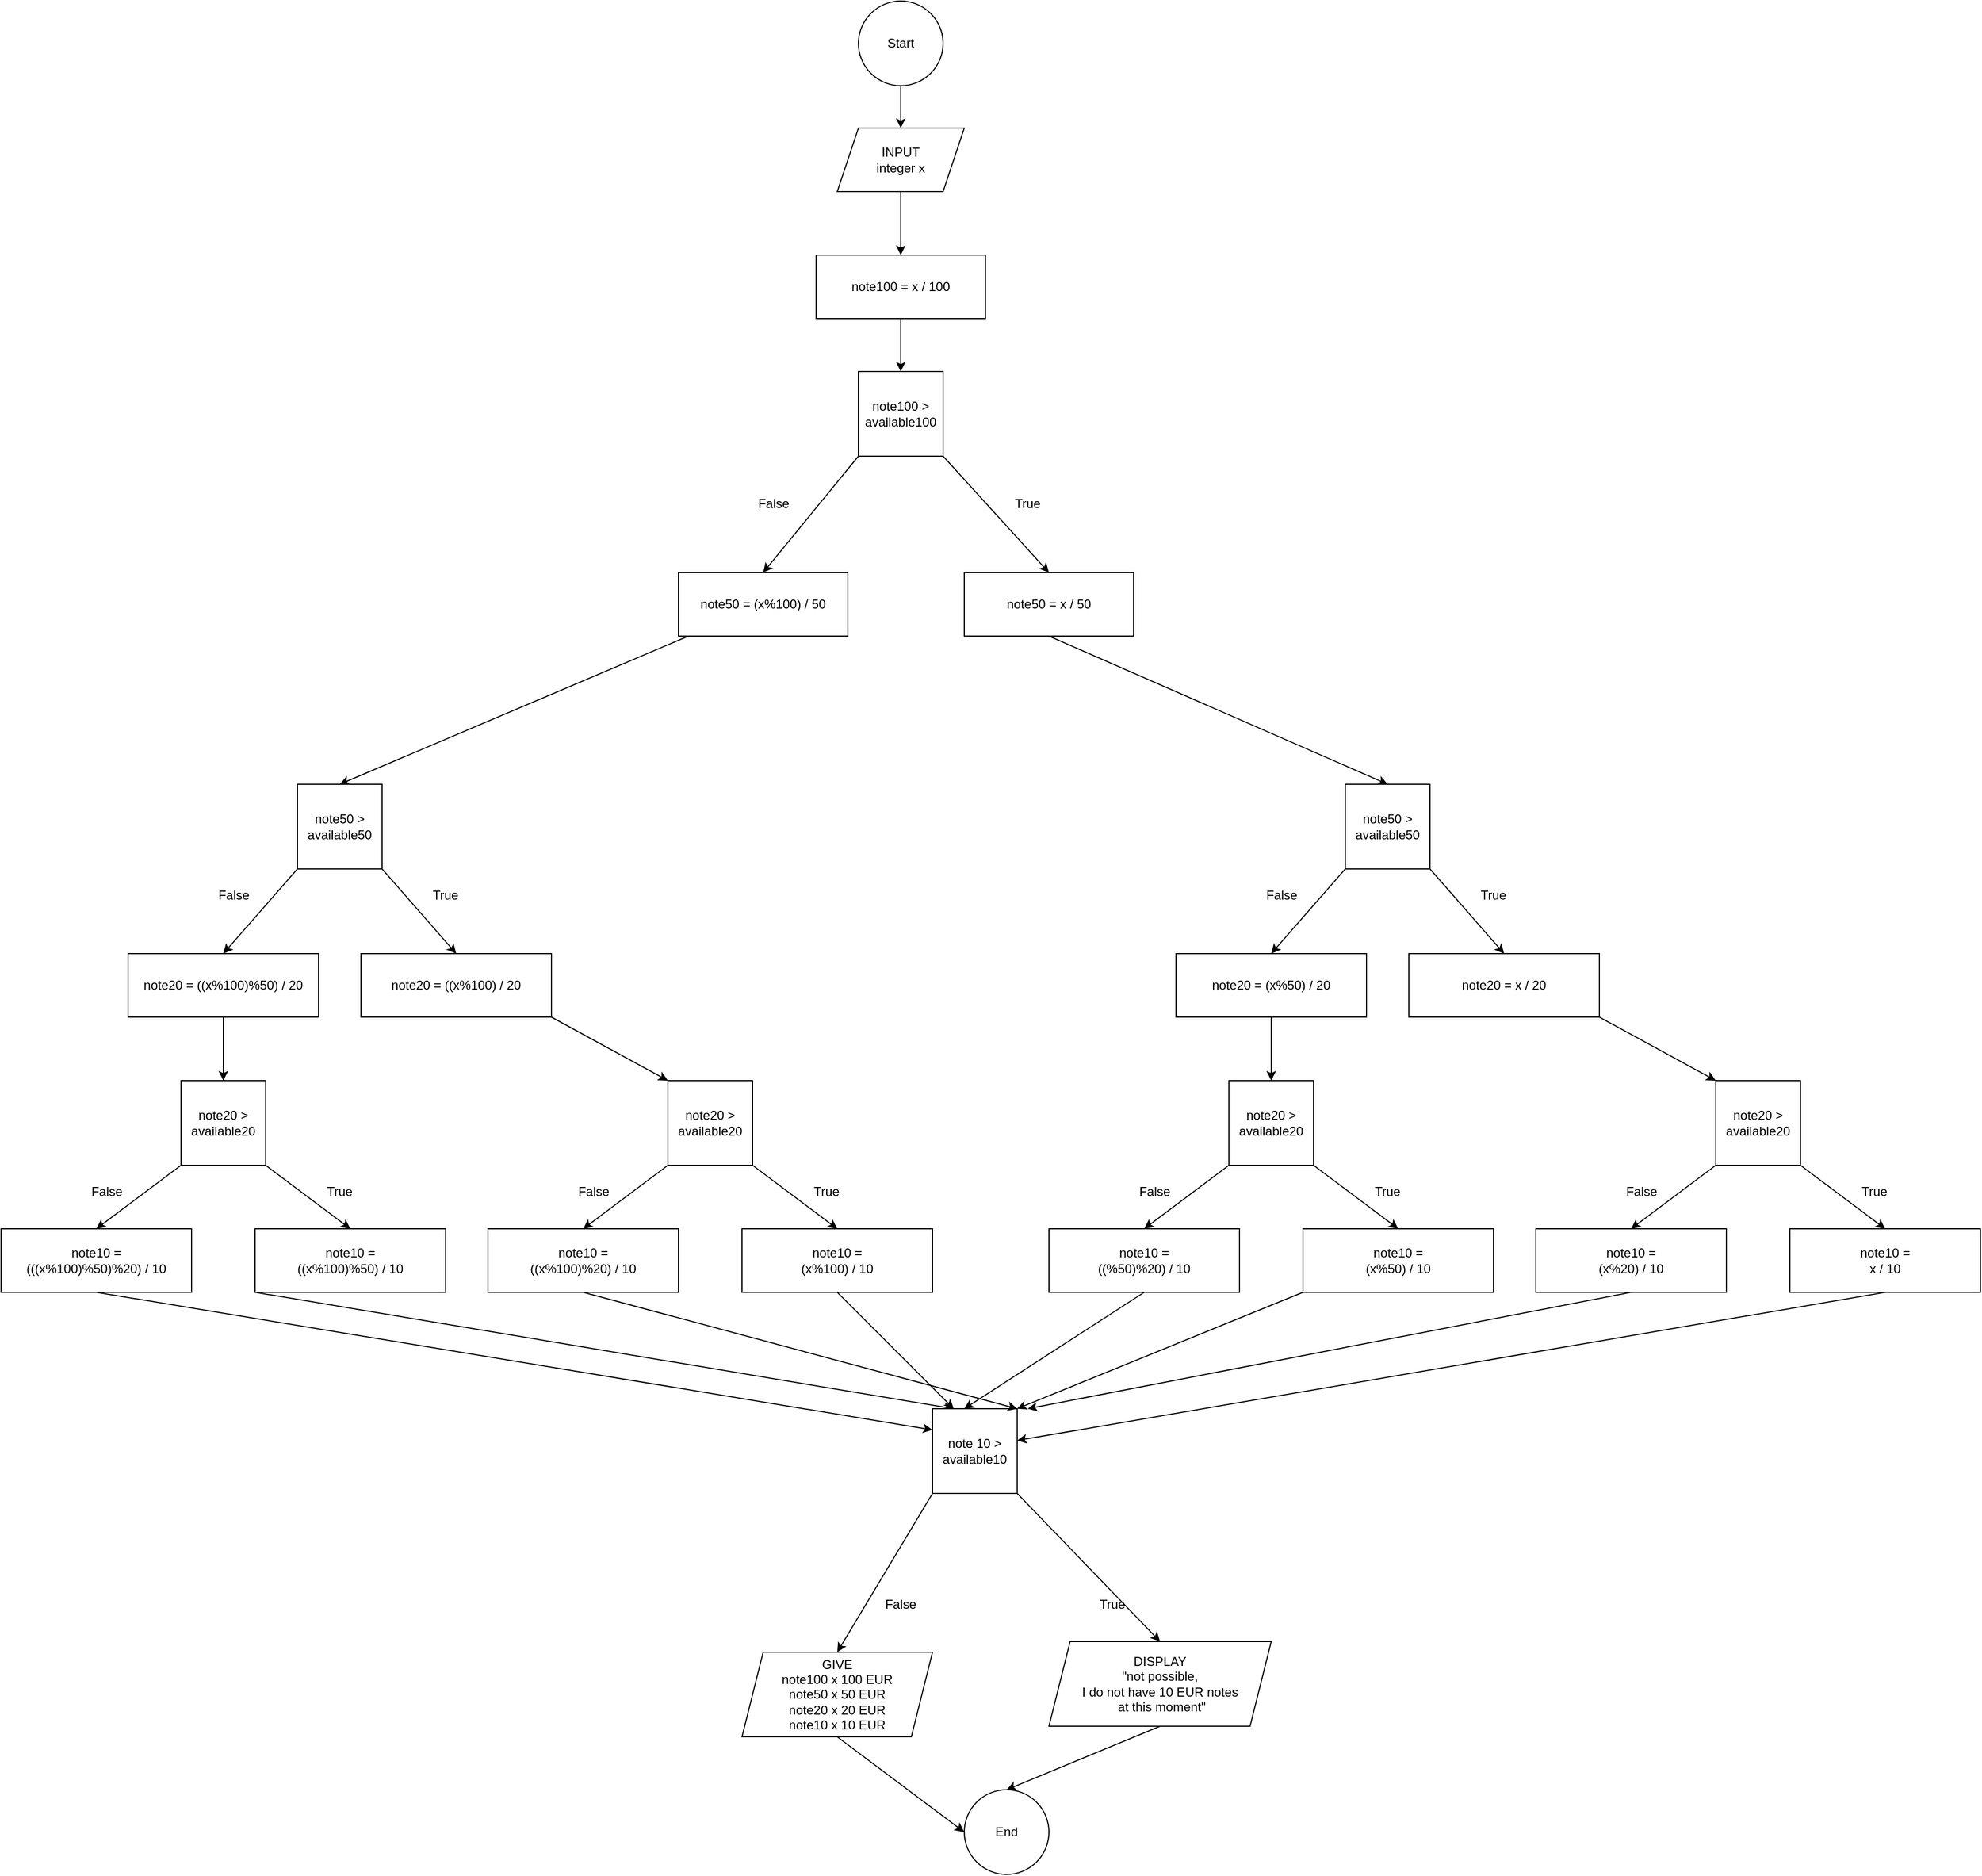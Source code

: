 <mxfile>
    <diagram id="hypI5kMEi1LGtSN_YrI4" name="Page-1">
        <mxGraphModel dx="1572" dy="1954" grid="1" gridSize="10" guides="1" tooltips="1" connect="1" arrows="1" fold="1" page="1" pageScale="1" pageWidth="850" pageHeight="1100" math="0" shadow="0">
            <root>
                <mxCell id="0"/>
                <mxCell id="1" parent="0"/>
                <mxCell id="8" style="edgeStyle=none;html=1;exitX=0.5;exitY=1;exitDx=0;exitDy=0;entryX=0.5;entryY=0;entryDx=0;entryDy=0;" edge="1" parent="1" source="2" target="4">
                    <mxGeometry relative="1" as="geometry"/>
                </mxCell>
                <mxCell id="2" value="Start" style="ellipse;whiteSpace=wrap;html=1;aspect=fixed;" vertex="1" parent="1">
                    <mxGeometry x="930" y="-380" width="80" height="80" as="geometry"/>
                </mxCell>
                <mxCell id="3" value="End" style="ellipse;whiteSpace=wrap;html=1;aspect=fixed;" vertex="1" parent="1">
                    <mxGeometry x="1030" y="1310" width="80" height="80" as="geometry"/>
                </mxCell>
                <mxCell id="14" style="edgeStyle=none;html=1;exitX=0.5;exitY=1;exitDx=0;exitDy=0;entryX=0.5;entryY=0;entryDx=0;entryDy=0;" edge="1" parent="1" source="4" target="10">
                    <mxGeometry relative="1" as="geometry"/>
                </mxCell>
                <mxCell id="4" value="INPUT&lt;br&gt;integer x" style="shape=parallelogram;perimeter=parallelogramPerimeter;whiteSpace=wrap;html=1;fixedSize=1;" vertex="1" parent="1">
                    <mxGeometry x="910" y="-260" width="120" height="60" as="geometry"/>
                </mxCell>
                <mxCell id="7" style="edgeStyle=none;html=1;exitX=0.5;exitY=1;exitDx=0;exitDy=0;entryX=0;entryY=0.5;entryDx=0;entryDy=0;" edge="1" parent="1" source="5" target="3">
                    <mxGeometry relative="1" as="geometry"/>
                </mxCell>
                <mxCell id="5" value="GIVE&lt;br&gt;note100 x 100 EUR&lt;br&gt;note50 x 50 EUR&lt;br&gt;note20 x 20 EUR&lt;br&gt;note10 x 10 EUR" style="shape=parallelogram;perimeter=parallelogramPerimeter;whiteSpace=wrap;html=1;fixedSize=1;" vertex="1" parent="1">
                    <mxGeometry x="820" y="1180" width="180" height="80" as="geometry"/>
                </mxCell>
                <mxCell id="15" style="edgeStyle=none;html=1;exitX=0.5;exitY=1;exitDx=0;exitDy=0;entryX=0.5;entryY=0;entryDx=0;entryDy=0;" edge="1" parent="1" source="10" target="56">
                    <mxGeometry relative="1" as="geometry"/>
                </mxCell>
                <mxCell id="10" value="note100 = x / 100" style="rounded=0;whiteSpace=wrap;html=1;" vertex="1" parent="1">
                    <mxGeometry x="890" y="-140" width="160" height="60" as="geometry"/>
                </mxCell>
                <mxCell id="16" style="edgeStyle=none;html=1;exitX=0;exitY=1;exitDx=0;exitDy=0;entryX=0.5;entryY=0;entryDx=0;entryDy=0;" edge="1" parent="1" source="29" target="12">
                    <mxGeometry relative="1" as="geometry"/>
                </mxCell>
                <mxCell id="25" style="edgeStyle=none;html=1;entryX=0.5;entryY=0;entryDx=0;entryDy=0;exitX=1;exitY=1;exitDx=0;exitDy=0;" edge="1" parent="1" source="29" target="24">
                    <mxGeometry relative="1" as="geometry"/>
                </mxCell>
                <mxCell id="30" style="edgeStyle=none;html=1;entryX=0.5;entryY=0;entryDx=0;entryDy=0;" edge="1" parent="1" source="11" target="29">
                    <mxGeometry relative="1" as="geometry"/>
                </mxCell>
                <mxCell id="11" value="note50 = (x%100) / 50" style="rounded=0;whiteSpace=wrap;html=1;" vertex="1" parent="1">
                    <mxGeometry x="760" y="160" width="160" height="60" as="geometry"/>
                </mxCell>
                <mxCell id="32" style="edgeStyle=none;html=1;exitX=0.5;exitY=1;exitDx=0;exitDy=0;entryX=0.5;entryY=0;entryDx=0;entryDy=0;" edge="1" parent="1" source="12" target="31">
                    <mxGeometry relative="1" as="geometry"/>
                </mxCell>
                <mxCell id="12" value="note20 = ((x%100)%50) / 20" style="rounded=0;whiteSpace=wrap;html=1;" vertex="1" parent="1">
                    <mxGeometry x="240" y="520" width="180" height="60" as="geometry"/>
                </mxCell>
                <mxCell id="13" value="note10 = &lt;br&gt;(((x%100)%50)%20) / 10" style="rounded=0;whiteSpace=wrap;html=1;" vertex="1" parent="1">
                    <mxGeometry x="120" y="780" width="180" height="60" as="geometry"/>
                </mxCell>
                <mxCell id="20" style="edgeStyle=none;html=1;entryX=0;entryY=0.25;entryDx=0;entryDy=0;exitX=0.5;exitY=1;exitDx=0;exitDy=0;" edge="1" parent="1" source="13" target="38">
                    <mxGeometry relative="1" as="geometry">
                        <mxPoint x="320" y="950" as="sourcePoint"/>
                    </mxGeometry>
                </mxCell>
                <mxCell id="23" value="True" style="text;html=1;strokeColor=none;fillColor=none;align=center;verticalAlign=middle;whiteSpace=wrap;rounded=0;" vertex="1" parent="1">
                    <mxGeometry x="510" y="450" width="60" height="30" as="geometry"/>
                </mxCell>
                <mxCell id="53" style="edgeStyle=none;html=1;exitX=1;exitY=1;exitDx=0;exitDy=0;entryX=0;entryY=0;entryDx=0;entryDy=0;" edge="1" parent="1" source="24" target="49">
                    <mxGeometry relative="1" as="geometry"/>
                </mxCell>
                <mxCell id="24" value="note20 = ((x%100) / 20" style="rounded=0;whiteSpace=wrap;html=1;" vertex="1" parent="1">
                    <mxGeometry x="460" y="520" width="180" height="60" as="geometry"/>
                </mxCell>
                <mxCell id="26" value="False" style="text;html=1;strokeColor=none;fillColor=none;align=center;verticalAlign=middle;whiteSpace=wrap;rounded=0;" vertex="1" parent="1">
                    <mxGeometry x="310" y="450" width="60" height="30" as="geometry"/>
                </mxCell>
                <mxCell id="29" value="note50 &amp;gt; available50" style="whiteSpace=wrap;html=1;aspect=fixed;" vertex="1" parent="1">
                    <mxGeometry x="400" y="360" width="80" height="80" as="geometry"/>
                </mxCell>
                <mxCell id="33" style="edgeStyle=none;html=1;exitX=0;exitY=1;exitDx=0;exitDy=0;entryX=0.5;entryY=0;entryDx=0;entryDy=0;" edge="1" parent="1" source="31" target="13">
                    <mxGeometry relative="1" as="geometry"/>
                </mxCell>
                <mxCell id="35" style="edgeStyle=none;html=1;exitX=1;exitY=1;exitDx=0;exitDy=0;entryX=0.5;entryY=0;entryDx=0;entryDy=0;" edge="1" parent="1" source="31" target="34">
                    <mxGeometry relative="1" as="geometry"/>
                </mxCell>
                <mxCell id="31" value="note20 &amp;gt; available20" style="whiteSpace=wrap;html=1;aspect=fixed;" vertex="1" parent="1">
                    <mxGeometry x="290" y="640" width="80" height="80" as="geometry"/>
                </mxCell>
                <mxCell id="45" style="edgeStyle=none;html=1;exitX=0;exitY=1;exitDx=0;exitDy=0;entryX=0.25;entryY=0;entryDx=0;entryDy=0;" edge="1" parent="1" source="34" target="38">
                    <mxGeometry relative="1" as="geometry"/>
                </mxCell>
                <mxCell id="34" value="note10 = &lt;br&gt;((x%100)%50) / 10" style="rounded=0;whiteSpace=wrap;html=1;" vertex="1" parent="1">
                    <mxGeometry x="360" y="780" width="180" height="60" as="geometry"/>
                </mxCell>
                <mxCell id="36" value="True" style="text;html=1;strokeColor=none;fillColor=none;align=center;verticalAlign=middle;whiteSpace=wrap;rounded=0;" vertex="1" parent="1">
                    <mxGeometry x="410" y="730" width="60" height="30" as="geometry"/>
                </mxCell>
                <mxCell id="37" value="False" style="text;html=1;strokeColor=none;fillColor=none;align=center;verticalAlign=middle;whiteSpace=wrap;rounded=0;" vertex="1" parent="1">
                    <mxGeometry x="190" y="730" width="60" height="30" as="geometry"/>
                </mxCell>
                <mxCell id="39" style="edgeStyle=none;html=1;exitX=0;exitY=1;exitDx=0;exitDy=0;entryX=0.5;entryY=0;entryDx=0;entryDy=0;" edge="1" parent="1" source="38" target="5">
                    <mxGeometry relative="1" as="geometry"/>
                </mxCell>
                <mxCell id="43" style="edgeStyle=none;html=1;exitX=1;exitY=1;exitDx=0;exitDy=0;entryX=0.5;entryY=0;entryDx=0;entryDy=0;" edge="1" parent="1" source="38" target="42">
                    <mxGeometry relative="1" as="geometry"/>
                </mxCell>
                <mxCell id="38" value="note 10 &amp;gt; available10" style="whiteSpace=wrap;html=1;aspect=fixed;" vertex="1" parent="1">
                    <mxGeometry x="1000" y="950" width="80" height="80" as="geometry"/>
                </mxCell>
                <mxCell id="40" value="False" style="text;html=1;strokeColor=none;fillColor=none;align=center;verticalAlign=middle;whiteSpace=wrap;rounded=0;" vertex="1" parent="1">
                    <mxGeometry x="940" y="1120" width="60" height="30" as="geometry"/>
                </mxCell>
                <mxCell id="41" value="True" style="text;html=1;strokeColor=none;fillColor=none;align=center;verticalAlign=middle;whiteSpace=wrap;rounded=0;" vertex="1" parent="1">
                    <mxGeometry x="1140" y="1120" width="60" height="30" as="geometry"/>
                </mxCell>
                <mxCell id="44" style="edgeStyle=none;html=1;exitX=0.5;exitY=1;exitDx=0;exitDy=0;entryX=0.5;entryY=0;entryDx=0;entryDy=0;" edge="1" parent="1" source="42" target="3">
                    <mxGeometry relative="1" as="geometry"/>
                </mxCell>
                <mxCell id="42" value="DISPLAY&lt;br&gt;&quot;not possible,&lt;br&gt;I do not have 10 EUR notes&lt;br&gt;&amp;nbsp;at this moment&quot;" style="shape=parallelogram;perimeter=parallelogramPerimeter;whiteSpace=wrap;html=1;fixedSize=1;" vertex="1" parent="1">
                    <mxGeometry x="1110" y="1170" width="210" height="80" as="geometry"/>
                </mxCell>
                <mxCell id="54" style="edgeStyle=none;html=1;exitX=0.5;exitY=1;exitDx=0;exitDy=0;entryX=1;entryY=0;entryDx=0;entryDy=0;" edge="1" parent="1" source="46" target="38">
                    <mxGeometry relative="1" as="geometry"/>
                </mxCell>
                <mxCell id="46" value="note10 = &lt;br&gt;((x%100)%20) / 10" style="rounded=0;whiteSpace=wrap;html=1;" vertex="1" parent="1">
                    <mxGeometry x="580" y="780" width="180" height="60" as="geometry"/>
                </mxCell>
                <mxCell id="47" style="edgeStyle=none;html=1;exitX=0;exitY=1;exitDx=0;exitDy=0;entryX=0.5;entryY=0;entryDx=0;entryDy=0;" edge="1" source="49" target="46" parent="1">
                    <mxGeometry relative="1" as="geometry"/>
                </mxCell>
                <mxCell id="48" style="edgeStyle=none;html=1;exitX=1;exitY=1;exitDx=0;exitDy=0;entryX=0.5;entryY=0;entryDx=0;entryDy=0;" edge="1" source="49" target="50" parent="1">
                    <mxGeometry relative="1" as="geometry"/>
                </mxCell>
                <mxCell id="49" value="note20 &amp;gt; available20" style="whiteSpace=wrap;html=1;aspect=fixed;" vertex="1" parent="1">
                    <mxGeometry x="750" y="640" width="80" height="80" as="geometry"/>
                </mxCell>
                <mxCell id="55" style="edgeStyle=none;html=1;exitX=0.5;exitY=1;exitDx=0;exitDy=0;entryX=0.25;entryY=0;entryDx=0;entryDy=0;" edge="1" parent="1" source="50" target="38">
                    <mxGeometry relative="1" as="geometry"/>
                </mxCell>
                <mxCell id="50" value="note10 = &lt;br&gt;(x%100) / 10" style="rounded=0;whiteSpace=wrap;html=1;" vertex="1" parent="1">
                    <mxGeometry x="820" y="780" width="180" height="60" as="geometry"/>
                </mxCell>
                <mxCell id="51" value="True" style="text;html=1;strokeColor=none;fillColor=none;align=center;verticalAlign=middle;whiteSpace=wrap;rounded=0;" vertex="1" parent="1">
                    <mxGeometry x="870" y="730" width="60" height="30" as="geometry"/>
                </mxCell>
                <mxCell id="52" value="False" style="text;html=1;strokeColor=none;fillColor=none;align=center;verticalAlign=middle;whiteSpace=wrap;rounded=0;" vertex="1" parent="1">
                    <mxGeometry x="650" y="730" width="60" height="30" as="geometry"/>
                </mxCell>
                <mxCell id="57" style="edgeStyle=none;html=1;exitX=0;exitY=1;exitDx=0;exitDy=0;entryX=0.5;entryY=0;entryDx=0;entryDy=0;" edge="1" parent="1" source="56" target="11">
                    <mxGeometry relative="1" as="geometry"/>
                </mxCell>
                <mxCell id="61" style="edgeStyle=none;html=1;exitX=1;exitY=1;exitDx=0;exitDy=0;entryX=0.5;entryY=0;entryDx=0;entryDy=0;" edge="1" parent="1" source="56" target="60">
                    <mxGeometry relative="1" as="geometry"/>
                </mxCell>
                <mxCell id="56" value="note100 &amp;gt;&lt;br&gt;available100" style="whiteSpace=wrap;html=1;aspect=fixed;" vertex="1" parent="1">
                    <mxGeometry x="930" y="-30" width="80" height="80" as="geometry"/>
                </mxCell>
                <mxCell id="58" value="False" style="text;html=1;strokeColor=none;fillColor=none;align=center;verticalAlign=middle;whiteSpace=wrap;rounded=0;" vertex="1" parent="1">
                    <mxGeometry x="820" y="80" width="60" height="30" as="geometry"/>
                </mxCell>
                <mxCell id="100" style="edgeStyle=none;html=1;exitX=0.5;exitY=1;exitDx=0;exitDy=0;entryX=0.5;entryY=0;entryDx=0;entryDy=0;" edge="1" parent="1" source="60" target="76">
                    <mxGeometry relative="1" as="geometry"/>
                </mxCell>
                <mxCell id="60" value="note50 = x / 50" style="rounded=0;whiteSpace=wrap;html=1;" vertex="1" parent="1">
                    <mxGeometry x="1030" y="160" width="160" height="60" as="geometry"/>
                </mxCell>
                <mxCell id="62" value="True" style="text;html=1;strokeColor=none;fillColor=none;align=center;verticalAlign=middle;whiteSpace=wrap;rounded=0;" vertex="1" parent="1">
                    <mxGeometry x="1060" y="80" width="60" height="30" as="geometry"/>
                </mxCell>
                <mxCell id="66" style="edgeStyle=none;html=1;exitX=0;exitY=1;exitDx=0;exitDy=0;entryX=0.5;entryY=0;entryDx=0;entryDy=0;" edge="1" source="76" target="69" parent="1">
                    <mxGeometry relative="1" as="geometry"/>
                </mxCell>
                <mxCell id="67" style="edgeStyle=none;html=1;entryX=0.5;entryY=0;entryDx=0;entryDy=0;exitX=1;exitY=1;exitDx=0;exitDy=0;" edge="1" source="76" target="74" parent="1">
                    <mxGeometry relative="1" as="geometry"/>
                </mxCell>
                <mxCell id="68" style="edgeStyle=none;html=1;exitX=0.5;exitY=1;exitDx=0;exitDy=0;entryX=0.5;entryY=0;entryDx=0;entryDy=0;" edge="1" source="69" target="79" parent="1">
                    <mxGeometry relative="1" as="geometry"/>
                </mxCell>
                <mxCell id="69" value="note20 = (x%50) / 20" style="rounded=0;whiteSpace=wrap;html=1;" vertex="1" parent="1">
                    <mxGeometry x="1230" y="520" width="180" height="60" as="geometry"/>
                </mxCell>
                <mxCell id="70" value="note10 = &lt;br&gt;((%50)%20) / 10" style="rounded=0;whiteSpace=wrap;html=1;" vertex="1" parent="1">
                    <mxGeometry x="1110" y="780" width="180" height="60" as="geometry"/>
                </mxCell>
                <mxCell id="71" style="edgeStyle=none;html=1;exitX=0.5;exitY=1;exitDx=0;exitDy=0;" edge="1" source="70" parent="1">
                    <mxGeometry relative="1" as="geometry">
                        <mxPoint x="1310" y="950" as="sourcePoint"/>
                        <mxPoint x="1030" y="950" as="targetPoint"/>
                    </mxGeometry>
                </mxCell>
                <mxCell id="72" value="True" style="text;html=1;strokeColor=none;fillColor=none;align=center;verticalAlign=middle;whiteSpace=wrap;rounded=0;" vertex="1" parent="1">
                    <mxGeometry x="1500" y="450" width="60" height="30" as="geometry"/>
                </mxCell>
                <mxCell id="73" style="edgeStyle=none;html=1;exitX=1;exitY=1;exitDx=0;exitDy=0;entryX=0;entryY=0;entryDx=0;entryDy=0;" edge="1" source="74" target="95" parent="1">
                    <mxGeometry relative="1" as="geometry"/>
                </mxCell>
                <mxCell id="74" value="note20 = x / 20" style="rounded=0;whiteSpace=wrap;html=1;" vertex="1" parent="1">
                    <mxGeometry x="1450" y="520" width="180" height="60" as="geometry"/>
                </mxCell>
                <mxCell id="75" value="False" style="text;html=1;strokeColor=none;fillColor=none;align=center;verticalAlign=middle;whiteSpace=wrap;rounded=0;" vertex="1" parent="1">
                    <mxGeometry x="1300" y="450" width="60" height="30" as="geometry"/>
                </mxCell>
                <mxCell id="76" value="note50 &amp;gt; available50" style="whiteSpace=wrap;html=1;aspect=fixed;" vertex="1" parent="1">
                    <mxGeometry x="1390" y="360" width="80" height="80" as="geometry"/>
                </mxCell>
                <mxCell id="77" style="edgeStyle=none;html=1;exitX=0;exitY=1;exitDx=0;exitDy=0;entryX=0.5;entryY=0;entryDx=0;entryDy=0;" edge="1" source="79" target="70" parent="1">
                    <mxGeometry relative="1" as="geometry"/>
                </mxCell>
                <mxCell id="78" style="edgeStyle=none;html=1;exitX=1;exitY=1;exitDx=0;exitDy=0;entryX=0.5;entryY=0;entryDx=0;entryDy=0;" edge="1" source="79" target="81" parent="1">
                    <mxGeometry relative="1" as="geometry"/>
                </mxCell>
                <mxCell id="79" value="note20 &amp;gt; available20" style="whiteSpace=wrap;html=1;aspect=fixed;" vertex="1" parent="1">
                    <mxGeometry x="1280" y="640" width="80" height="80" as="geometry"/>
                </mxCell>
                <mxCell id="80" style="edgeStyle=none;html=1;exitX=0;exitY=1;exitDx=0;exitDy=0;entryX=1;entryY=0;entryDx=0;entryDy=0;" edge="1" source="81" target="38" parent="1">
                    <mxGeometry relative="1" as="geometry">
                        <mxPoint x="1520" y="920" as="targetPoint"/>
                    </mxGeometry>
                </mxCell>
                <mxCell id="81" value="note10 = &lt;br&gt;(x%50) / 10" style="rounded=0;whiteSpace=wrap;html=1;" vertex="1" parent="1">
                    <mxGeometry x="1350" y="780" width="180" height="60" as="geometry"/>
                </mxCell>
                <mxCell id="82" value="True" style="text;html=1;strokeColor=none;fillColor=none;align=center;verticalAlign=middle;whiteSpace=wrap;rounded=0;" vertex="1" parent="1">
                    <mxGeometry x="1400" y="730" width="60" height="30" as="geometry"/>
                </mxCell>
                <mxCell id="83" value="False" style="text;html=1;strokeColor=none;fillColor=none;align=center;verticalAlign=middle;whiteSpace=wrap;rounded=0;" vertex="1" parent="1">
                    <mxGeometry x="1180" y="730" width="60" height="30" as="geometry"/>
                </mxCell>
                <mxCell id="91" style="edgeStyle=none;html=1;exitX=0.5;exitY=1;exitDx=0;exitDy=0;" edge="1" source="92" parent="1">
                    <mxGeometry relative="1" as="geometry">
                        <mxPoint x="1090" y="950" as="targetPoint"/>
                    </mxGeometry>
                </mxCell>
                <mxCell id="92" value="note10 = &lt;br&gt;(x%20) / 10" style="rounded=0;whiteSpace=wrap;html=1;" vertex="1" parent="1">
                    <mxGeometry x="1570" y="780" width="180" height="60" as="geometry"/>
                </mxCell>
                <mxCell id="93" style="edgeStyle=none;html=1;exitX=0;exitY=1;exitDx=0;exitDy=0;entryX=0.5;entryY=0;entryDx=0;entryDy=0;" edge="1" source="95" target="92" parent="1">
                    <mxGeometry relative="1" as="geometry"/>
                </mxCell>
                <mxCell id="94" style="edgeStyle=none;html=1;exitX=1;exitY=1;exitDx=0;exitDy=0;entryX=0.5;entryY=0;entryDx=0;entryDy=0;" edge="1" source="95" target="97" parent="1">
                    <mxGeometry relative="1" as="geometry"/>
                </mxCell>
                <mxCell id="95" value="note20 &amp;gt; available20" style="whiteSpace=wrap;html=1;aspect=fixed;" vertex="1" parent="1">
                    <mxGeometry x="1740" y="640" width="80" height="80" as="geometry"/>
                </mxCell>
                <mxCell id="96" style="edgeStyle=none;html=1;exitX=0.5;exitY=1;exitDx=0;exitDy=0;" edge="1" source="97" parent="1">
                    <mxGeometry relative="1" as="geometry">
                        <mxPoint x="1080" y="980" as="targetPoint"/>
                    </mxGeometry>
                </mxCell>
                <mxCell id="97" value="note10 = &lt;br&gt;x / 10" style="rounded=0;whiteSpace=wrap;html=1;" vertex="1" parent="1">
                    <mxGeometry x="1810" y="780" width="180" height="60" as="geometry"/>
                </mxCell>
                <mxCell id="98" value="True" style="text;html=1;strokeColor=none;fillColor=none;align=center;verticalAlign=middle;whiteSpace=wrap;rounded=0;" vertex="1" parent="1">
                    <mxGeometry x="1860" y="730" width="60" height="30" as="geometry"/>
                </mxCell>
                <mxCell id="99" value="False" style="text;html=1;strokeColor=none;fillColor=none;align=center;verticalAlign=middle;whiteSpace=wrap;rounded=0;" vertex="1" parent="1">
                    <mxGeometry x="1640" y="730" width="60" height="30" as="geometry"/>
                </mxCell>
            </root>
        </mxGraphModel>
    </diagram>
</mxfile>